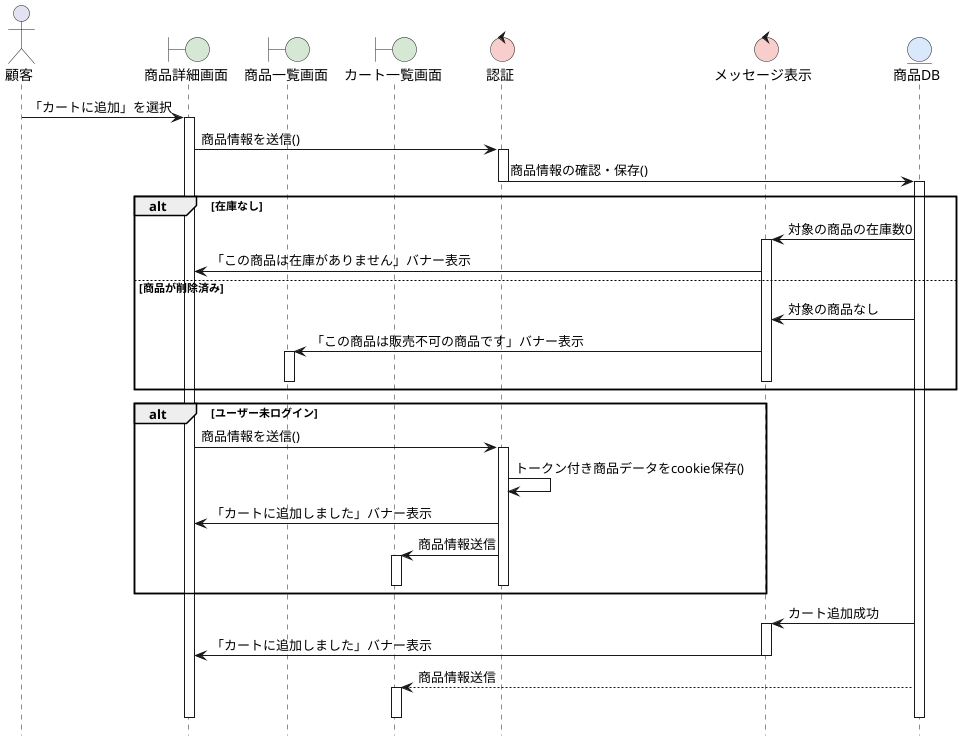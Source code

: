 @startuml
hide footbox
skinparam boundaryBackgroundColor #D5E8D4
skinparam controlBackgroundColor  #F8CECC
skinparam entityBackgroundColor   #DAE8FC

actor 顧客 as user
boundary 商品詳細画面 as B1
boundary 商品一覧画面 as B2
boundary カート一覧画面 as B3
control 認証 as C1
control メッセージ表示 as C2
entity 商品DB as E

user -> B1: 「カートに追加」を選択
activate B1

B1 -> C1: 商品情報を送信()
activate C1
C1 -> E: 商品情報の確認・保存()
deactivate C1
activate E

alt 在庫なし
    E -> C2: 対象の商品の在庫数0
    activate C2
    C2 -> B1: 「この商品は在庫がありません」バナー表示
    deactivate C1
else 商品が削除済み
    E -> C2: 対象の商品なし
    C2 -> B2: 「この商品は販売不可の商品です」バナー表示
    activate B2
    deactivate C1
    deactivate B2
    deactivate C2

end

alt ユーザー未ログイン
    B1 -> C1: 商品情報を送信()
    activate C1
    C1 -> C1: トークン付き商品データをcookie保存()
    C1 -> B1: 「カートに追加しました」バナー表示
    C1 -> B3: 商品情報送信
    activate B3
    deactivate C1
    deactivate B3

end

E -> C2: カート追加成功
activate C2
C2 -> B1: 「カートに追加しました」バナー表示
deactivate C2
E --> B3: 商品情報送信
activate B3
deactivate B3
deactivate E
deactivate C1
deactivate B1


@enduml